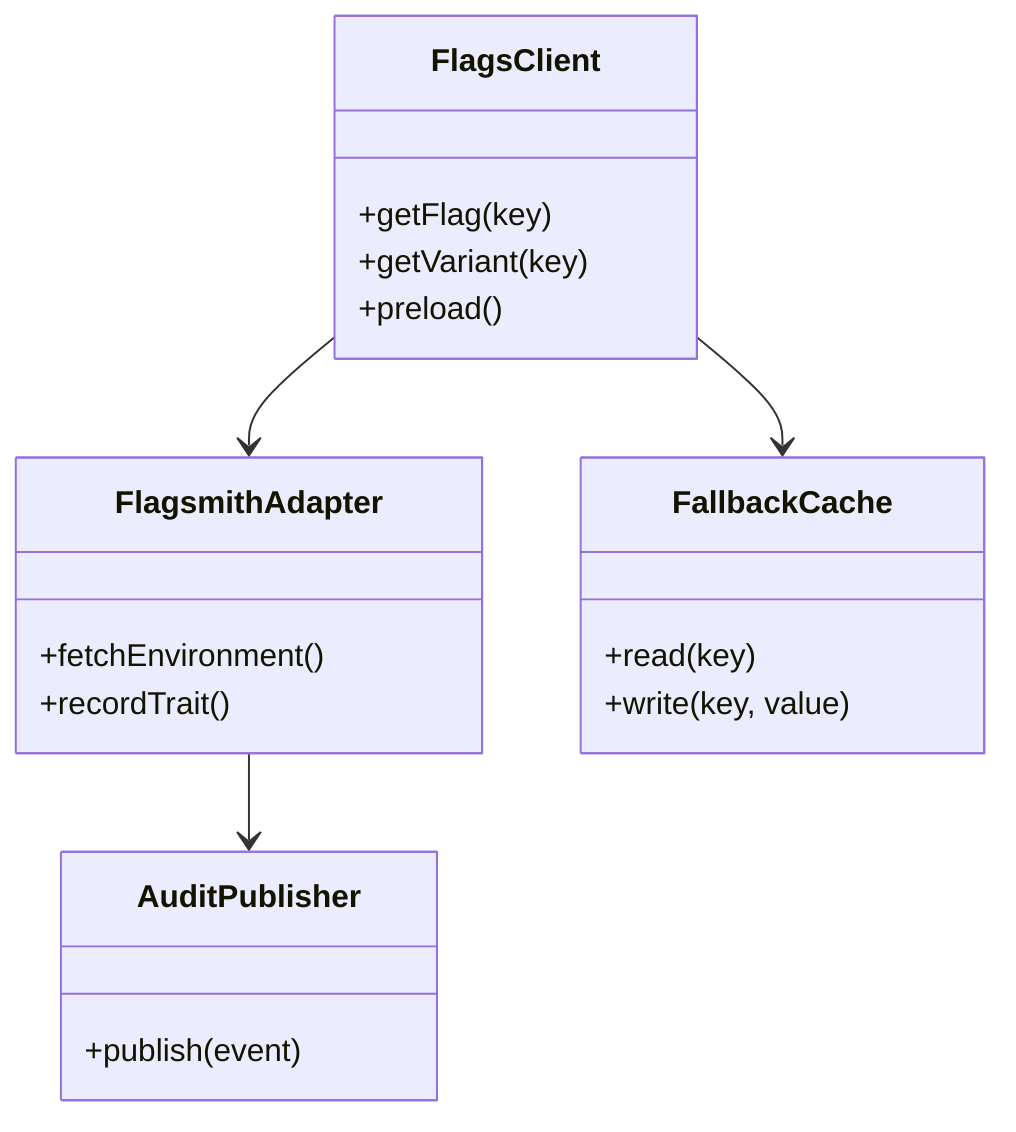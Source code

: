 classDiagram
    class FlagsClient {
        +getFlag(key)
        +getVariant(key)
        +preload()
    }
    class FlagsmithAdapter {
        +fetchEnvironment()
        +recordTrait()
    }
    class FallbackCache {
        +read(key)
        +write(key, value)
    }
    class AuditPublisher {
        +publish(event)
    }
    FlagsClient --> FlagsmithAdapter
    FlagsClient --> FallbackCache
    FlagsmithAdapter --> AuditPublisher